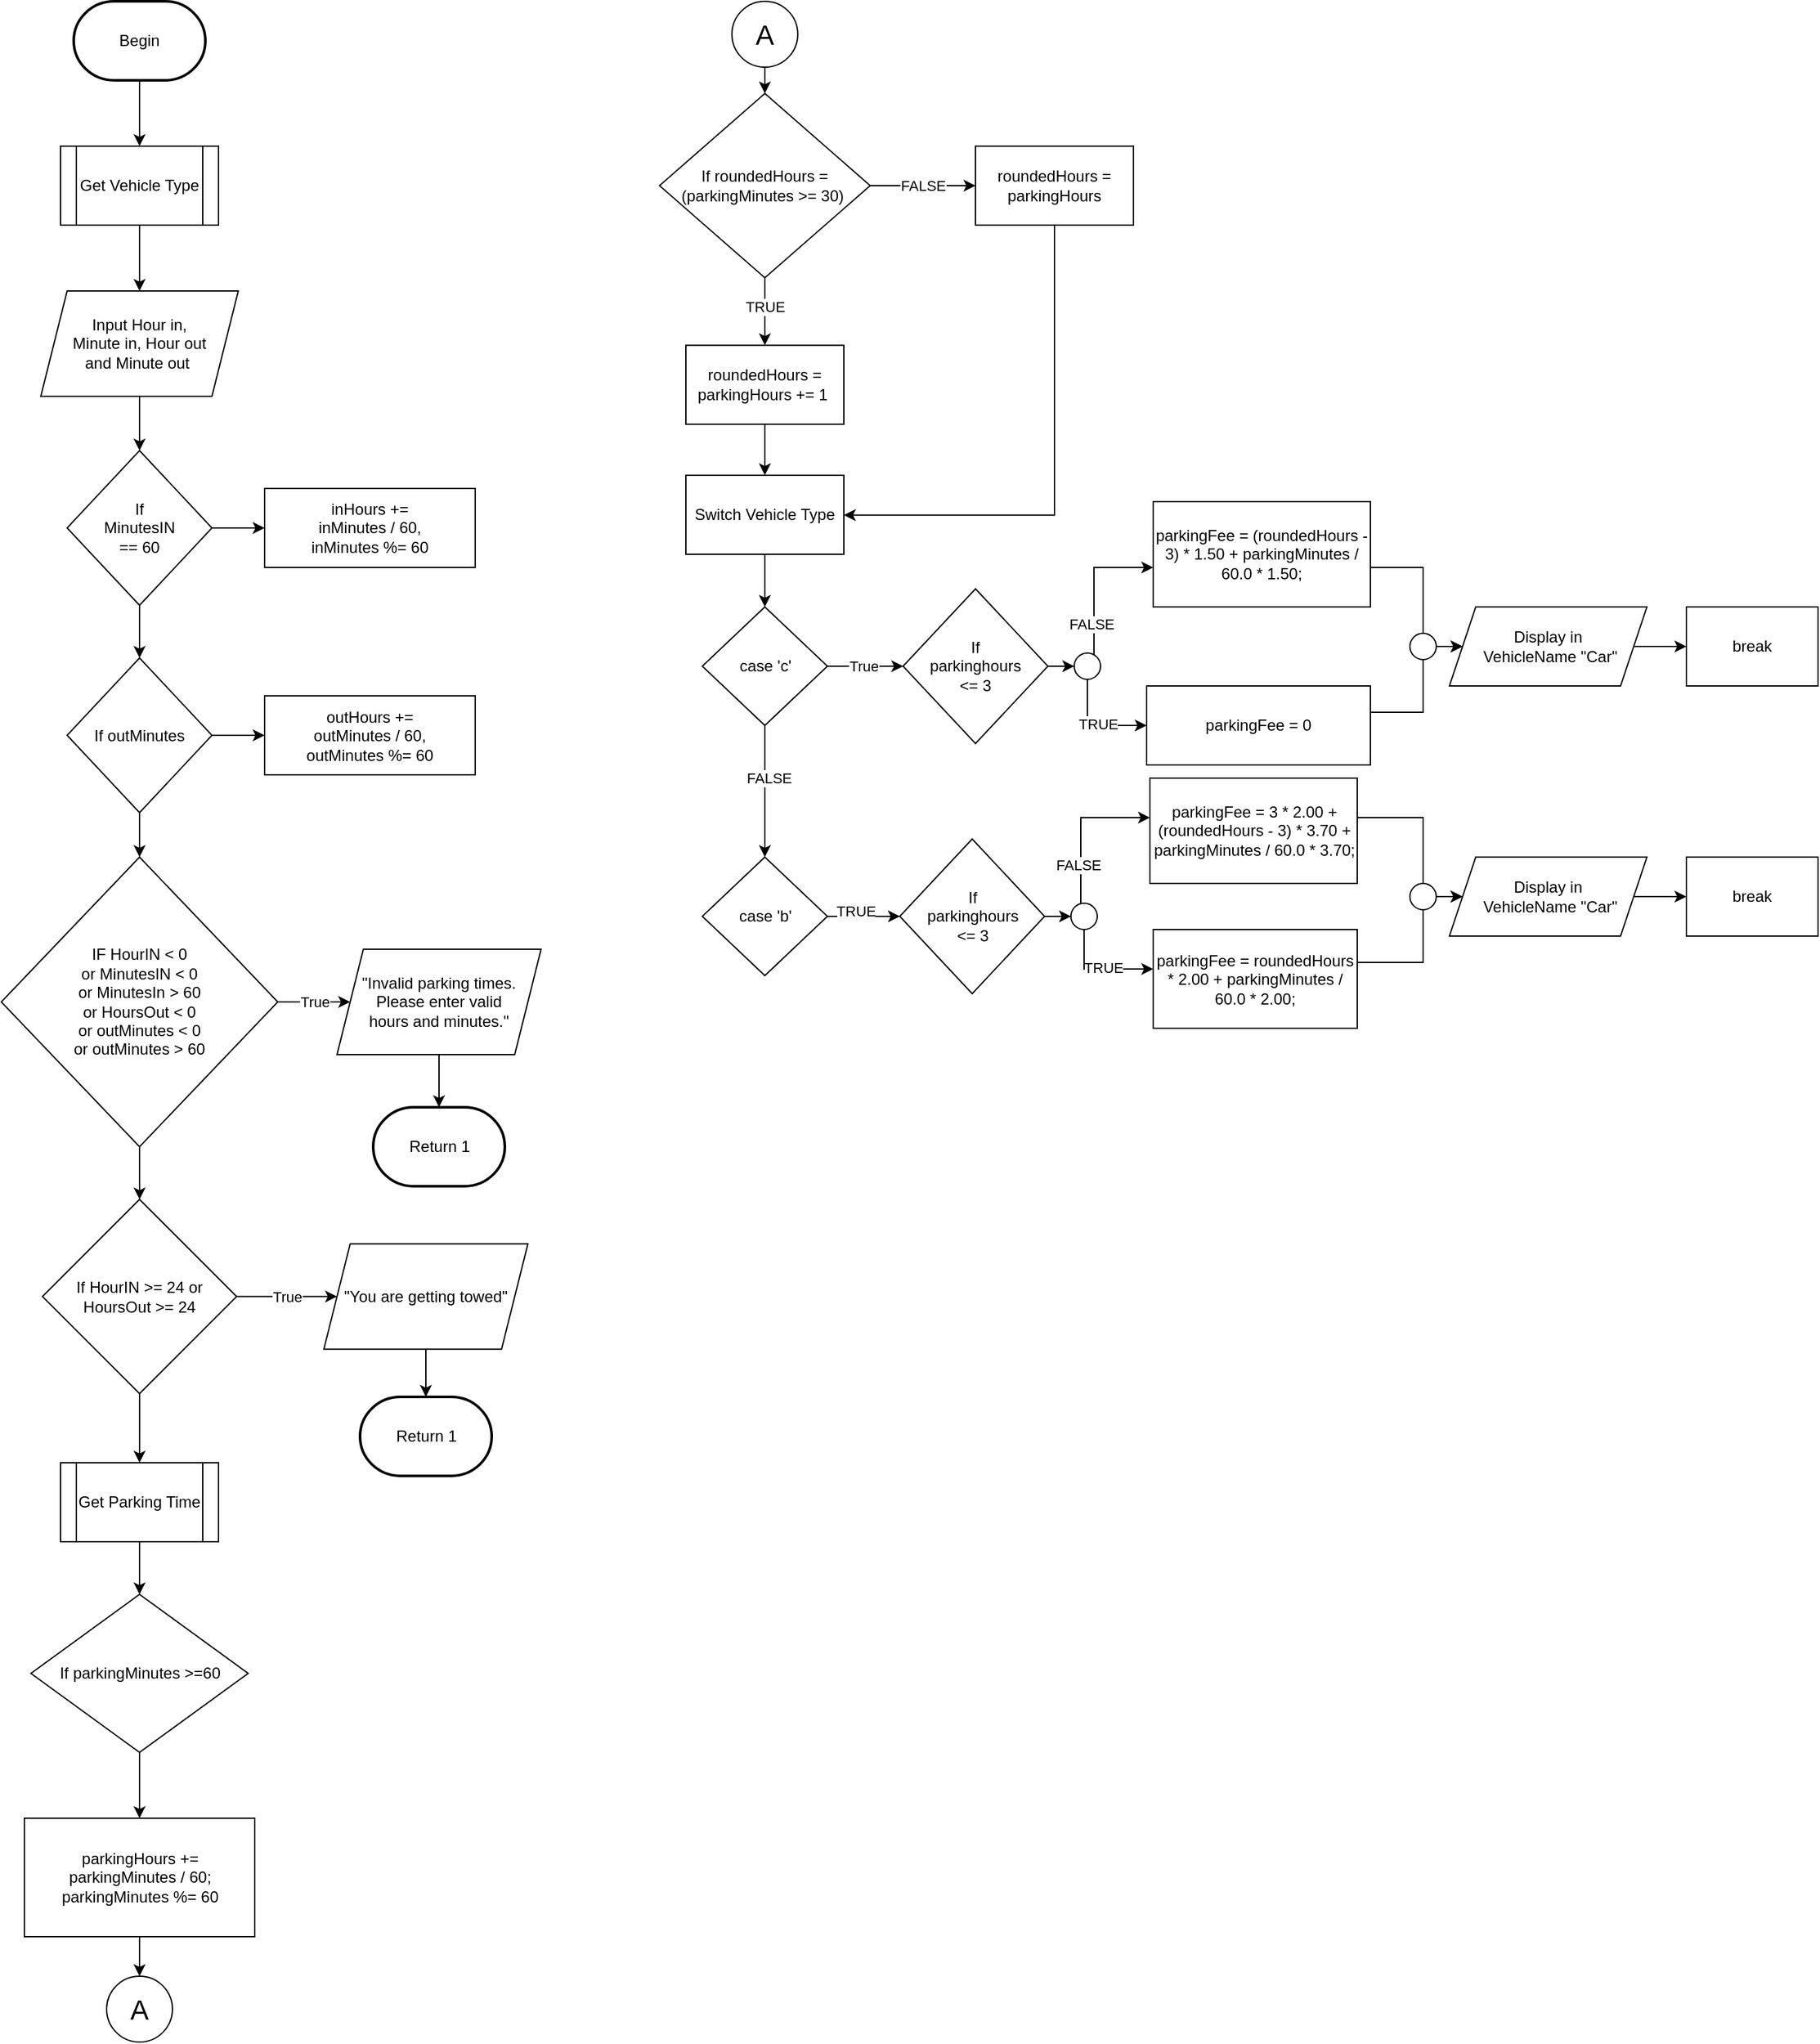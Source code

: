 <mxfile version="22.1.11" type="github">
  <diagram name="Page-1" id="T36eju5By-tqYhYQg0Z2">
    <mxGraphModel dx="1924" dy="1009" grid="1" gridSize="10" guides="1" tooltips="1" connect="1" arrows="1" fold="1" page="1" pageScale="1" pageWidth="850" pageHeight="1100" math="0" shadow="0">
      <root>
        <mxCell id="0" />
        <mxCell id="1" parent="0" />
        <mxCell id="Hg_f1LFbzUgzckaS3RzL-4" value="" style="edgeStyle=orthogonalEdgeStyle;rounded=0;orthogonalLoop=1;jettySize=auto;html=1;" parent="1" source="Hg_f1LFbzUgzckaS3RzL-1" target="Hg_f1LFbzUgzckaS3RzL-3" edge="1">
          <mxGeometry relative="1" as="geometry" />
        </mxCell>
        <mxCell id="Hg_f1LFbzUgzckaS3RzL-1" value="Begin" style="strokeWidth=2;html=1;shape=mxgraph.flowchart.terminator;whiteSpace=wrap;" parent="1" vertex="1">
          <mxGeometry x="165" y="40" width="100" height="60" as="geometry" />
        </mxCell>
        <mxCell id="Hg_f1LFbzUgzckaS3RzL-6" value="" style="edgeStyle=orthogonalEdgeStyle;rounded=0;orthogonalLoop=1;jettySize=auto;html=1;" parent="1" source="Hg_f1LFbzUgzckaS3RzL-3" target="Hg_f1LFbzUgzckaS3RzL-5" edge="1">
          <mxGeometry relative="1" as="geometry" />
        </mxCell>
        <mxCell id="Hg_f1LFbzUgzckaS3RzL-3" value="Get Vehicle Type" style="shape=process;whiteSpace=wrap;html=1;backgroundOutline=1;" parent="1" vertex="1">
          <mxGeometry x="155" y="150" width="120" height="60" as="geometry" />
        </mxCell>
        <mxCell id="Hg_f1LFbzUgzckaS3RzL-8" value="" style="edgeStyle=orthogonalEdgeStyle;rounded=0;orthogonalLoop=1;jettySize=auto;html=1;" parent="1" source="BbHm2kyEShkEgUKEUJJQ-3" target="Hg_f1LFbzUgzckaS3RzL-7" edge="1">
          <mxGeometry relative="1" as="geometry" />
        </mxCell>
        <mxCell id="Hg_f1LFbzUgzckaS3RzL-5" value="Input Hour in, &lt;br&gt;Minute in, Hour out&lt;br&gt;and Minute out&amp;nbsp;" style="shape=parallelogram;perimeter=parallelogramPerimeter;whiteSpace=wrap;html=1;fixedSize=1;" parent="1" vertex="1">
          <mxGeometry x="140" y="260" width="150" height="80" as="geometry" />
        </mxCell>
        <mxCell id="Hg_f1LFbzUgzckaS3RzL-20" value="True" style="edgeStyle=orthogonalEdgeStyle;rounded=0;orthogonalLoop=1;jettySize=auto;html=1;" parent="1" source="Hg_f1LFbzUgzckaS3RzL-7" target="Hg_f1LFbzUgzckaS3RzL-19" edge="1">
          <mxGeometry relative="1" as="geometry" />
        </mxCell>
        <mxCell id="BbHm2kyEShkEgUKEUJJQ-13" value="" style="edgeStyle=orthogonalEdgeStyle;rounded=0;orthogonalLoop=1;jettySize=auto;html=1;" edge="1" parent="1" source="Hg_f1LFbzUgzckaS3RzL-7" target="BbHm2kyEShkEgUKEUJJQ-11">
          <mxGeometry relative="1" as="geometry" />
        </mxCell>
        <mxCell id="Hg_f1LFbzUgzckaS3RzL-7" value="IF HourIN &amp;lt; 0&lt;br&gt;or MinutesIN &amp;lt; 0 &lt;br&gt;or MinutesIn &amp;gt; 60 &lt;br&gt;or HoursOut &amp;lt; 0&lt;br&gt;or outMinutes &amp;lt; 0 &lt;br&gt;or outMinutes &amp;gt; 60" style="rhombus;whiteSpace=wrap;html=1;" parent="1" vertex="1">
          <mxGeometry x="110" y="690" width="210" height="220" as="geometry" />
        </mxCell>
        <mxCell id="Hg_f1LFbzUgzckaS3RzL-17" value="" style="edgeStyle=orthogonalEdgeStyle;rounded=0;orthogonalLoop=1;jettySize=auto;html=1;entryX=0.5;entryY=0;entryDx=0;entryDy=0;" parent="1" source="Hg_f1LFbzUgzckaS3RzL-9" target="Hg_f1LFbzUgzckaS3RzL-12" edge="1">
          <mxGeometry relative="1" as="geometry">
            <mxPoint x="217.5" y="1256.25" as="targetPoint" />
          </mxGeometry>
        </mxCell>
        <mxCell id="Hg_f1LFbzUgzckaS3RzL-9" value="Get Parking Time" style="shape=process;whiteSpace=wrap;html=1;backgroundOutline=1;" parent="1" vertex="1">
          <mxGeometry x="155" y="1150" width="120" height="60" as="geometry" />
        </mxCell>
        <mxCell id="Hg_f1LFbzUgzckaS3RzL-23" value="" style="edgeStyle=orthogonalEdgeStyle;rounded=0;orthogonalLoop=1;jettySize=auto;html=1;entryX=0.5;entryY=0;entryDx=0;entryDy=0;" parent="1" source="Hg_f1LFbzUgzckaS3RzL-12" target="BbHm2kyEShkEgUKEUJJQ-18" edge="1">
          <mxGeometry relative="1" as="geometry">
            <mxPoint x="215" y="1430" as="targetPoint" />
          </mxGeometry>
        </mxCell>
        <mxCell id="Hg_f1LFbzUgzckaS3RzL-12" value="If parkingMinutes &amp;gt;=60" style="rhombus;whiteSpace=wrap;html=1;" parent="1" vertex="1">
          <mxGeometry x="132.5" y="1250" width="165" height="120" as="geometry" />
        </mxCell>
        <mxCell id="Hg_f1LFbzUgzckaS3RzL-30" value="" style="edgeStyle=orthogonalEdgeStyle;rounded=0;orthogonalLoop=1;jettySize=auto;html=1;" parent="1" source="Hg_f1LFbzUgzckaS3RzL-19" target="Hg_f1LFbzUgzckaS3RzL-29" edge="1">
          <mxGeometry relative="1" as="geometry" />
        </mxCell>
        <mxCell id="Hg_f1LFbzUgzckaS3RzL-19" value="&quot;Invalid parking times. &lt;br&gt;Please enter valid &lt;br&gt;hours and minutes.&quot;" style="shape=parallelogram;perimeter=parallelogramPerimeter;whiteSpace=wrap;html=1;fixedSize=1;" parent="1" vertex="1">
          <mxGeometry x="365" y="760" width="155" height="80" as="geometry" />
        </mxCell>
        <mxCell id="Hg_f1LFbzUgzckaS3RzL-24" value="&lt;font style=&quot;font-size: 21px;&quot;&gt;A&lt;/font&gt;" style="ellipse;whiteSpace=wrap;html=1;aspect=fixed;" parent="1" vertex="1">
          <mxGeometry x="190" y="1540" width="50" height="50" as="geometry" />
        </mxCell>
        <mxCell id="Hg_f1LFbzUgzckaS3RzL-29" value="Return 1" style="strokeWidth=2;html=1;shape=mxgraph.flowchart.terminator;whiteSpace=wrap;" parent="1" vertex="1">
          <mxGeometry x="392.5" y="880" width="100" height="60" as="geometry" />
        </mxCell>
        <mxCell id="Hg_f1LFbzUgzckaS3RzL-35" value="" style="edgeStyle=orthogonalEdgeStyle;rounded=0;orthogonalLoop=1;jettySize=auto;html=1;" parent="1" source="Hg_f1LFbzUgzckaS3RzL-31" target="Hg_f1LFbzUgzckaS3RzL-34" edge="1">
          <mxGeometry relative="1" as="geometry" />
        </mxCell>
        <mxCell id="Hg_f1LFbzUgzckaS3RzL-31" value="&lt;font style=&quot;font-size: 21px;&quot;&gt;A&lt;/font&gt;" style="ellipse;whiteSpace=wrap;html=1;aspect=fixed;" parent="1" vertex="1">
          <mxGeometry x="665" y="40" width="50" height="50" as="geometry" />
        </mxCell>
        <mxCell id="Hg_f1LFbzUgzckaS3RzL-38" value="" style="edgeStyle=orthogonalEdgeStyle;rounded=0;orthogonalLoop=1;jettySize=auto;html=1;" parent="1" source="Hg_f1LFbzUgzckaS3RzL-34" target="Hg_f1LFbzUgzckaS3RzL-37" edge="1">
          <mxGeometry relative="1" as="geometry" />
        </mxCell>
        <mxCell id="Hg_f1LFbzUgzckaS3RzL-39" value="TRUE" style="edgeLabel;html=1;align=center;verticalAlign=middle;resizable=0;points=[];" parent="Hg_f1LFbzUgzckaS3RzL-38" vertex="1" connectable="0">
          <mxGeometry x="-0.754" y="1" relative="1" as="geometry">
            <mxPoint x="-1" y="15" as="offset" />
          </mxGeometry>
        </mxCell>
        <mxCell id="BbHm2kyEShkEgUKEUJJQ-21" value="" style="edgeStyle=orthogonalEdgeStyle;rounded=0;orthogonalLoop=1;jettySize=auto;html=1;" edge="1" parent="1" source="Hg_f1LFbzUgzckaS3RzL-34" target="BbHm2kyEShkEgUKEUJJQ-20">
          <mxGeometry relative="1" as="geometry" />
        </mxCell>
        <mxCell id="BbHm2kyEShkEgUKEUJJQ-22" value="FALSE" style="edgeLabel;html=1;align=center;verticalAlign=middle;resizable=0;points=[];" vertex="1" connectable="0" parent="BbHm2kyEShkEgUKEUJJQ-21">
          <mxGeometry x="-0.373" y="-1" relative="1" as="geometry">
            <mxPoint x="15" y="-1" as="offset" />
          </mxGeometry>
        </mxCell>
        <mxCell id="Hg_f1LFbzUgzckaS3RzL-34" value="If roundedHours =&lt;br style=&quot;border-color: var(--border-color);&quot;&gt;(parkingMinutes &amp;gt;= 30)&amp;nbsp;" style="rhombus;whiteSpace=wrap;html=1;" parent="1" vertex="1">
          <mxGeometry x="610" y="110" width="160" height="140" as="geometry" />
        </mxCell>
        <mxCell id="Hg_f1LFbzUgzckaS3RzL-68" value="" style="edgeStyle=orthogonalEdgeStyle;rounded=0;orthogonalLoop=1;jettySize=auto;html=1;" parent="1" source="Hg_f1LFbzUgzckaS3RzL-37" target="Hg_f1LFbzUgzckaS3RzL-43" edge="1">
          <mxGeometry relative="1" as="geometry" />
        </mxCell>
        <mxCell id="Hg_f1LFbzUgzckaS3RzL-37" value="roundedHours = parkingHours += 1&amp;nbsp;" style="rounded=0;whiteSpace=wrap;html=1;" parent="1" vertex="1">
          <mxGeometry x="630" y="301.25" width="120" height="60" as="geometry" />
        </mxCell>
        <mxCell id="Hg_f1LFbzUgzckaS3RzL-46" value="" style="edgeStyle=orthogonalEdgeStyle;rounded=0;orthogonalLoop=1;jettySize=auto;html=1;" parent="1" source="Hg_f1LFbzUgzckaS3RzL-43" target="Hg_f1LFbzUgzckaS3RzL-45" edge="1">
          <mxGeometry relative="1" as="geometry" />
        </mxCell>
        <mxCell id="Hg_f1LFbzUgzckaS3RzL-43" value="Switch Vehicle Type" style="rounded=0;whiteSpace=wrap;html=1;" parent="1" vertex="1">
          <mxGeometry x="630" y="400" width="120" height="60" as="geometry" />
        </mxCell>
        <mxCell id="Hg_f1LFbzUgzckaS3RzL-48" value="" style="edgeStyle=orthogonalEdgeStyle;rounded=0;orthogonalLoop=1;jettySize=auto;html=1;" parent="1" source="Hg_f1LFbzUgzckaS3RzL-45" target="Hg_f1LFbzUgzckaS3RzL-47" edge="1">
          <mxGeometry relative="1" as="geometry" />
        </mxCell>
        <mxCell id="Hg_f1LFbzUgzckaS3RzL-49" value="True" style="edgeLabel;html=1;align=center;verticalAlign=middle;resizable=0;points=[];" parent="Hg_f1LFbzUgzckaS3RzL-48" vertex="1" connectable="0">
          <mxGeometry x="0.303" relative="1" as="geometry">
            <mxPoint x="-10" as="offset" />
          </mxGeometry>
        </mxCell>
        <mxCell id="Hg_f1LFbzUgzckaS3RzL-70" value="" style="edgeStyle=orthogonalEdgeStyle;rounded=0;orthogonalLoop=1;jettySize=auto;html=1;" parent="1" source="Hg_f1LFbzUgzckaS3RzL-45" target="Hg_f1LFbzUgzckaS3RzL-69" edge="1">
          <mxGeometry relative="1" as="geometry" />
        </mxCell>
        <mxCell id="Hg_f1LFbzUgzckaS3RzL-86" value="FALSE" style="edgeLabel;html=1;align=center;verticalAlign=middle;resizable=0;points=[];" parent="Hg_f1LFbzUgzckaS3RzL-70" vertex="1" connectable="0">
          <mxGeometry x="-0.207" y="3" relative="1" as="geometry">
            <mxPoint as="offset" />
          </mxGeometry>
        </mxCell>
        <mxCell id="Hg_f1LFbzUgzckaS3RzL-45" value="case &#39;c&#39;" style="rhombus;whiteSpace=wrap;html=1;" parent="1" vertex="1">
          <mxGeometry x="642.5" y="500" width="95" height="90" as="geometry" />
        </mxCell>
        <mxCell id="Hg_f1LFbzUgzckaS3RzL-52" value="" style="edgeStyle=orthogonalEdgeStyle;rounded=0;orthogonalLoop=1;jettySize=auto;html=1;" parent="1" source="Hg_f1LFbzUgzckaS3RzL-61" target="Hg_f1LFbzUgzckaS3RzL-51" edge="1">
          <mxGeometry relative="1" as="geometry">
            <Array as="points">
              <mxPoint x="935" y="590" />
            </Array>
          </mxGeometry>
        </mxCell>
        <mxCell id="Hg_f1LFbzUgzckaS3RzL-60" value="TRUE" style="edgeLabel;html=1;align=center;verticalAlign=middle;resizable=0;points=[];" parent="Hg_f1LFbzUgzckaS3RzL-52" vertex="1" connectable="0">
          <mxGeometry x="0.067" y="1" relative="1" as="geometry">
            <mxPoint as="offset" />
          </mxGeometry>
        </mxCell>
        <mxCell id="Hg_f1LFbzUgzckaS3RzL-57" value="" style="edgeStyle=orthogonalEdgeStyle;rounded=0;orthogonalLoop=1;jettySize=auto;html=1;" parent="1" source="Hg_f1LFbzUgzckaS3RzL-47" target="Hg_f1LFbzUgzckaS3RzL-56" edge="1">
          <mxGeometry relative="1" as="geometry">
            <Array as="points">
              <mxPoint x="940" y="545" />
              <mxPoint x="940" y="470" />
            </Array>
          </mxGeometry>
        </mxCell>
        <mxCell id="Hg_f1LFbzUgzckaS3RzL-59" value="FALSE" style="edgeLabel;html=1;align=center;verticalAlign=middle;resizable=0;points=[];" parent="Hg_f1LFbzUgzckaS3RzL-57" vertex="1" connectable="0">
          <mxGeometry x="-0.139" y="2" relative="1" as="geometry">
            <mxPoint as="offset" />
          </mxGeometry>
        </mxCell>
        <mxCell id="Hg_f1LFbzUgzckaS3RzL-47" value="If &lt;br&gt;parkinghours &lt;br&gt;&amp;lt;= 3" style="rhombus;whiteSpace=wrap;html=1;" parent="1" vertex="1">
          <mxGeometry x="795" y="486.25" width="110" height="117.5" as="geometry" />
        </mxCell>
        <mxCell id="Hg_f1LFbzUgzckaS3RzL-66" value="" style="edgeStyle=orthogonalEdgeStyle;rounded=0;orthogonalLoop=1;jettySize=auto;html=1;" parent="1" source="Hg_f1LFbzUgzckaS3RzL-51" target="Hg_f1LFbzUgzckaS3RzL-64" edge="1">
          <mxGeometry relative="1" as="geometry">
            <Array as="points">
              <mxPoint x="1190" y="580" />
              <mxPoint x="1190" y="530" />
            </Array>
          </mxGeometry>
        </mxCell>
        <mxCell id="Hg_f1LFbzUgzckaS3RzL-51" value="parkingFee = 0" style="rounded=0;whiteSpace=wrap;html=1;" parent="1" vertex="1">
          <mxGeometry x="980" y="560" width="170" height="60" as="geometry" />
        </mxCell>
        <mxCell id="Hg_f1LFbzUgzckaS3RzL-65" value="" style="edgeStyle=orthogonalEdgeStyle;rounded=0;orthogonalLoop=1;jettySize=auto;html=1;" parent="1" source="Hg_f1LFbzUgzckaS3RzL-56" target="Hg_f1LFbzUgzckaS3RzL-64" edge="1">
          <mxGeometry relative="1" as="geometry">
            <Array as="points">
              <mxPoint x="1190" y="470" />
              <mxPoint x="1190" y="530" />
            </Array>
          </mxGeometry>
        </mxCell>
        <mxCell id="Hg_f1LFbzUgzckaS3RzL-56" value="parkingFee = (roundedHours - 3) * 1.50 + parkingMinutes / 60.0 * 1.50;" style="rounded=0;whiteSpace=wrap;html=1;" parent="1" vertex="1">
          <mxGeometry x="985" y="420" width="165" height="80" as="geometry" />
        </mxCell>
        <mxCell id="Hg_f1LFbzUgzckaS3RzL-62" value="" style="edgeStyle=orthogonalEdgeStyle;rounded=0;orthogonalLoop=1;jettySize=auto;html=1;" parent="1" source="Hg_f1LFbzUgzckaS3RzL-47" target="Hg_f1LFbzUgzckaS3RzL-61" edge="1">
          <mxGeometry relative="1" as="geometry">
            <mxPoint x="905" y="545" as="sourcePoint" />
            <mxPoint x="975" y="610" as="targetPoint" />
          </mxGeometry>
        </mxCell>
        <mxCell id="Hg_f1LFbzUgzckaS3RzL-61" value="" style="ellipse;whiteSpace=wrap;html=1;aspect=fixed;" parent="1" vertex="1">
          <mxGeometry x="925" y="535" width="20" height="20" as="geometry" />
        </mxCell>
        <mxCell id="BbHm2kyEShkEgUKEUJJQ-27" value="" style="edgeStyle=orthogonalEdgeStyle;rounded=0;orthogonalLoop=1;jettySize=auto;html=1;" edge="1" parent="1" source="Hg_f1LFbzUgzckaS3RzL-64" target="BbHm2kyEShkEgUKEUJJQ-26">
          <mxGeometry relative="1" as="geometry" />
        </mxCell>
        <mxCell id="Hg_f1LFbzUgzckaS3RzL-64" value="Display in&lt;br&gt;&amp;nbsp;VehicleName &quot;Car&quot;" style="shape=parallelogram;perimeter=parallelogramPerimeter;whiteSpace=wrap;html=1;fixedSize=1;" parent="1" vertex="1">
          <mxGeometry x="1210" y="500" width="150" height="60" as="geometry" />
        </mxCell>
        <mxCell id="Hg_f1LFbzUgzckaS3RzL-67" value="" style="ellipse;whiteSpace=wrap;html=1;aspect=fixed;" parent="1" vertex="1">
          <mxGeometry x="1180" y="520" width="20" height="20" as="geometry" />
        </mxCell>
        <mxCell id="Hg_f1LFbzUgzckaS3RzL-84" value="" style="edgeStyle=orthogonalEdgeStyle;rounded=0;orthogonalLoop=1;jettySize=auto;html=1;" parent="1" source="Hg_f1LFbzUgzckaS3RzL-69" target="Hg_f1LFbzUgzckaS3RzL-75" edge="1">
          <mxGeometry relative="1" as="geometry" />
        </mxCell>
        <mxCell id="Hg_f1LFbzUgzckaS3RzL-85" value="TRUE" style="edgeLabel;html=1;align=center;verticalAlign=middle;resizable=0;points=[];" parent="Hg_f1LFbzUgzckaS3RzL-84" vertex="1" connectable="0">
          <mxGeometry x="-0.255" y="4" relative="1" as="geometry">
            <mxPoint x="1" as="offset" />
          </mxGeometry>
        </mxCell>
        <mxCell id="Hg_f1LFbzUgzckaS3RzL-69" value="case &#39;b&#39;" style="rhombus;whiteSpace=wrap;html=1;" parent="1" vertex="1">
          <mxGeometry x="642.5" y="690" width="95" height="90" as="geometry" />
        </mxCell>
        <mxCell id="Hg_f1LFbzUgzckaS3RzL-71" value="" style="edgeStyle=orthogonalEdgeStyle;rounded=0;orthogonalLoop=1;jettySize=auto;html=1;" parent="1" source="Hg_f1LFbzUgzckaS3RzL-81" target="Hg_f1LFbzUgzckaS3RzL-77" edge="1">
          <mxGeometry relative="1" as="geometry">
            <Array as="points">
              <mxPoint x="933" y="775" />
            </Array>
          </mxGeometry>
        </mxCell>
        <mxCell id="Hg_f1LFbzUgzckaS3RzL-72" value="TRUE" style="edgeLabel;html=1;align=center;verticalAlign=middle;resizable=0;points=[];" parent="Hg_f1LFbzUgzckaS3RzL-71" vertex="1" connectable="0">
          <mxGeometry x="0.067" y="1" relative="1" as="geometry">
            <mxPoint as="offset" />
          </mxGeometry>
        </mxCell>
        <mxCell id="Hg_f1LFbzUgzckaS3RzL-73" value="" style="edgeStyle=orthogonalEdgeStyle;rounded=0;orthogonalLoop=1;jettySize=auto;html=1;" parent="1" source="Hg_f1LFbzUgzckaS3RzL-75" target="Hg_f1LFbzUgzckaS3RzL-79" edge="1">
          <mxGeometry relative="1" as="geometry">
            <Array as="points">
              <mxPoint x="930" y="735" />
              <mxPoint x="930" y="660" />
            </Array>
          </mxGeometry>
        </mxCell>
        <mxCell id="Hg_f1LFbzUgzckaS3RzL-74" value="FALSE" style="edgeLabel;html=1;align=center;verticalAlign=middle;resizable=0;points=[];" parent="Hg_f1LFbzUgzckaS3RzL-73" vertex="1" connectable="0">
          <mxGeometry x="-0.139" y="2" relative="1" as="geometry">
            <mxPoint as="offset" />
          </mxGeometry>
        </mxCell>
        <mxCell id="Hg_f1LFbzUgzckaS3RzL-75" value="If &lt;br&gt;parkinghours &lt;br&gt;&amp;lt;= 3" style="rhombus;whiteSpace=wrap;html=1;" parent="1" vertex="1">
          <mxGeometry x="792.5" y="676.25" width="110" height="117.5" as="geometry" />
        </mxCell>
        <mxCell id="Hg_f1LFbzUgzckaS3RzL-76" value="" style="edgeStyle=orthogonalEdgeStyle;rounded=0;orthogonalLoop=1;jettySize=auto;html=1;" parent="1" source="Hg_f1LFbzUgzckaS3RzL-77" target="Hg_f1LFbzUgzckaS3RzL-82" edge="1">
          <mxGeometry relative="1" as="geometry">
            <Array as="points">
              <mxPoint x="1190" y="770" />
              <mxPoint x="1190" y="720" />
            </Array>
          </mxGeometry>
        </mxCell>
        <mxCell id="Hg_f1LFbzUgzckaS3RzL-77" value="parkingFee = roundedHours * 2.00 + parkingMinutes / 60.0 * 2.00;" style="rounded=0;whiteSpace=wrap;html=1;" parent="1" vertex="1">
          <mxGeometry x="985" y="745" width="155" height="75" as="geometry" />
        </mxCell>
        <mxCell id="Hg_f1LFbzUgzckaS3RzL-78" value="" style="edgeStyle=orthogonalEdgeStyle;rounded=0;orthogonalLoop=1;jettySize=auto;html=1;" parent="1" source="Hg_f1LFbzUgzckaS3RzL-79" target="Hg_f1LFbzUgzckaS3RzL-82" edge="1">
          <mxGeometry relative="1" as="geometry">
            <Array as="points">
              <mxPoint x="1190" y="660" />
              <mxPoint x="1190" y="720" />
            </Array>
          </mxGeometry>
        </mxCell>
        <mxCell id="Hg_f1LFbzUgzckaS3RzL-79" value="parkingFee = 3 * 2.00 + (roundedHours - 3) * 3.70 + parkingMinutes / 60.0 * 3.70;" style="rounded=0;whiteSpace=wrap;html=1;" parent="1" vertex="1">
          <mxGeometry x="982.5" y="630" width="157.5" height="80" as="geometry" />
        </mxCell>
        <mxCell id="Hg_f1LFbzUgzckaS3RzL-80" value="" style="edgeStyle=orthogonalEdgeStyle;rounded=0;orthogonalLoop=1;jettySize=auto;html=1;" parent="1" source="Hg_f1LFbzUgzckaS3RzL-75" target="Hg_f1LFbzUgzckaS3RzL-81" edge="1">
          <mxGeometry relative="1" as="geometry">
            <mxPoint x="902.5" y="735" as="sourcePoint" />
            <mxPoint x="972.5" y="800" as="targetPoint" />
          </mxGeometry>
        </mxCell>
        <mxCell id="Hg_f1LFbzUgzckaS3RzL-81" value="" style="ellipse;whiteSpace=wrap;html=1;aspect=fixed;" parent="1" vertex="1">
          <mxGeometry x="922.5" y="725" width="20" height="20" as="geometry" />
        </mxCell>
        <mxCell id="BbHm2kyEShkEgUKEUJJQ-29" value="" style="edgeStyle=orthogonalEdgeStyle;rounded=0;orthogonalLoop=1;jettySize=auto;html=1;" edge="1" parent="1" source="Hg_f1LFbzUgzckaS3RzL-82" target="BbHm2kyEShkEgUKEUJJQ-28">
          <mxGeometry relative="1" as="geometry" />
        </mxCell>
        <mxCell id="Hg_f1LFbzUgzckaS3RzL-82" value="Display in&lt;br&gt;&amp;nbsp;VehicleName &quot;Car&quot;" style="shape=parallelogram;perimeter=parallelogramPerimeter;whiteSpace=wrap;html=1;fixedSize=1;" parent="1" vertex="1">
          <mxGeometry x="1210" y="690" width="150" height="60" as="geometry" />
        </mxCell>
        <mxCell id="Hg_f1LFbzUgzckaS3RzL-83" value="" style="ellipse;whiteSpace=wrap;html=1;aspect=fixed;" parent="1" vertex="1">
          <mxGeometry x="1180" y="710" width="20" height="20" as="geometry" />
        </mxCell>
        <mxCell id="BbHm2kyEShkEgUKEUJJQ-2" value="" style="edgeStyle=orthogonalEdgeStyle;rounded=0;orthogonalLoop=1;jettySize=auto;html=1;" edge="1" parent="1" source="Hg_f1LFbzUgzckaS3RzL-5" target="BbHm2kyEShkEgUKEUJJQ-1">
          <mxGeometry relative="1" as="geometry">
            <mxPoint x="215" y="340" as="sourcePoint" />
            <mxPoint x="215" y="890" as="targetPoint" />
          </mxGeometry>
        </mxCell>
        <mxCell id="BbHm2kyEShkEgUKEUJJQ-9" value="" style="edgeStyle=orthogonalEdgeStyle;rounded=0;orthogonalLoop=1;jettySize=auto;html=1;" edge="1" parent="1" source="BbHm2kyEShkEgUKEUJJQ-1" target="BbHm2kyEShkEgUKEUJJQ-6">
          <mxGeometry relative="1" as="geometry" />
        </mxCell>
        <mxCell id="BbHm2kyEShkEgUKEUJJQ-1" value="If &lt;br&gt;MinutesIN&lt;br&gt;== 60" style="rhombus;whiteSpace=wrap;html=1;" vertex="1" parent="1">
          <mxGeometry x="160" y="381.25" width="110" height="117.5" as="geometry" />
        </mxCell>
        <mxCell id="BbHm2kyEShkEgUKEUJJQ-4" value="" style="edgeStyle=orthogonalEdgeStyle;rounded=0;orthogonalLoop=1;jettySize=auto;html=1;" edge="1" parent="1" source="BbHm2kyEShkEgUKEUJJQ-1" target="BbHm2kyEShkEgUKEUJJQ-3">
          <mxGeometry relative="1" as="geometry">
            <mxPoint x="215" y="518" as="sourcePoint" />
            <mxPoint x="215" y="890" as="targetPoint" />
          </mxGeometry>
        </mxCell>
        <mxCell id="BbHm2kyEShkEgUKEUJJQ-8" value="" style="edgeStyle=orthogonalEdgeStyle;rounded=0;orthogonalLoop=1;jettySize=auto;html=1;" edge="1" parent="1" source="BbHm2kyEShkEgUKEUJJQ-3" target="BbHm2kyEShkEgUKEUJJQ-7">
          <mxGeometry relative="1" as="geometry" />
        </mxCell>
        <mxCell id="BbHm2kyEShkEgUKEUJJQ-3" value="If outMinutes" style="rhombus;whiteSpace=wrap;html=1;" vertex="1" parent="1">
          <mxGeometry x="160" y="538.75" width="110" height="117.5" as="geometry" />
        </mxCell>
        <mxCell id="BbHm2kyEShkEgUKEUJJQ-6" value="inHours += &lt;br&gt;inMinutes / 60,&lt;br&gt;inMinutes %= 60" style="rounded=0;whiteSpace=wrap;html=1;" vertex="1" parent="1">
          <mxGeometry x="310" y="410" width="160" height="60" as="geometry" />
        </mxCell>
        <mxCell id="BbHm2kyEShkEgUKEUJJQ-7" value="outHours += &lt;br&gt;outMinutes / 60,&lt;br&gt;outMinutes %= 60" style="rounded=0;whiteSpace=wrap;html=1;" vertex="1" parent="1">
          <mxGeometry x="310" y="567.5" width="160" height="60" as="geometry" />
        </mxCell>
        <mxCell id="BbHm2kyEShkEgUKEUJJQ-12" value="" style="edgeStyle=orthogonalEdgeStyle;rounded=0;orthogonalLoop=1;jettySize=auto;html=1;" edge="1" parent="1" source="BbHm2kyEShkEgUKEUJJQ-11" target="Hg_f1LFbzUgzckaS3RzL-9">
          <mxGeometry relative="1" as="geometry" />
        </mxCell>
        <mxCell id="BbHm2kyEShkEgUKEUJJQ-11" value="If HourIN &amp;gt;= 24 or HoursOut &amp;gt;= 24" style="rhombus;whiteSpace=wrap;html=1;" vertex="1" parent="1">
          <mxGeometry x="141.25" y="950" width="147.5" height="147.5" as="geometry" />
        </mxCell>
        <mxCell id="BbHm2kyEShkEgUKEUJJQ-14" value="True" style="edgeStyle=orthogonalEdgeStyle;rounded=0;orthogonalLoop=1;jettySize=auto;html=1;exitX=1;exitY=0.5;exitDx=0;exitDy=0;" edge="1" parent="1" target="BbHm2kyEShkEgUKEUJJQ-16" source="BbHm2kyEShkEgUKEUJJQ-11">
          <mxGeometry relative="1" as="geometry">
            <mxPoint x="310" y="1020" as="sourcePoint" />
          </mxGeometry>
        </mxCell>
        <mxCell id="BbHm2kyEShkEgUKEUJJQ-15" value="" style="edgeStyle=orthogonalEdgeStyle;rounded=0;orthogonalLoop=1;jettySize=auto;html=1;" edge="1" parent="1" source="BbHm2kyEShkEgUKEUJJQ-16" target="BbHm2kyEShkEgUKEUJJQ-17">
          <mxGeometry relative="1" as="geometry" />
        </mxCell>
        <mxCell id="BbHm2kyEShkEgUKEUJJQ-16" value="&quot;You are getting towed&quot;" style="shape=parallelogram;perimeter=parallelogramPerimeter;whiteSpace=wrap;html=1;fixedSize=1;" vertex="1" parent="1">
          <mxGeometry x="355" y="983.75" width="155" height="80" as="geometry" />
        </mxCell>
        <mxCell id="BbHm2kyEShkEgUKEUJJQ-17" value="Return 1" style="strokeWidth=2;html=1;shape=mxgraph.flowchart.terminator;whiteSpace=wrap;" vertex="1" parent="1">
          <mxGeometry x="382.5" y="1100" width="100" height="60" as="geometry" />
        </mxCell>
        <mxCell id="BbHm2kyEShkEgUKEUJJQ-19" value="" style="edgeStyle=orthogonalEdgeStyle;rounded=0;orthogonalLoop=1;jettySize=auto;html=1;" edge="1" parent="1" source="BbHm2kyEShkEgUKEUJJQ-18" target="Hg_f1LFbzUgzckaS3RzL-24">
          <mxGeometry relative="1" as="geometry" />
        </mxCell>
        <mxCell id="BbHm2kyEShkEgUKEUJJQ-18" value="parkingHours += parkingMinutes / 60; parkingMinutes %= 60" style="rounded=0;whiteSpace=wrap;html=1;" vertex="1" parent="1">
          <mxGeometry x="127.5" y="1420" width="175" height="90" as="geometry" />
        </mxCell>
        <mxCell id="BbHm2kyEShkEgUKEUJJQ-24" value="" style="edgeStyle=orthogonalEdgeStyle;rounded=0;orthogonalLoop=1;jettySize=auto;html=1;" edge="1" parent="1" source="BbHm2kyEShkEgUKEUJJQ-20" target="Hg_f1LFbzUgzckaS3RzL-43">
          <mxGeometry relative="1" as="geometry">
            <Array as="points">
              <mxPoint x="910" y="430.25" />
            </Array>
          </mxGeometry>
        </mxCell>
        <mxCell id="BbHm2kyEShkEgUKEUJJQ-20" value="roundedHours = parkingHours" style="rounded=0;whiteSpace=wrap;html=1;" vertex="1" parent="1">
          <mxGeometry x="850" y="150" width="120" height="60" as="geometry" />
        </mxCell>
        <mxCell id="BbHm2kyEShkEgUKEUJJQ-26" value="break" style="rounded=0;whiteSpace=wrap;html=1;" vertex="1" parent="1">
          <mxGeometry x="1390" y="500" width="100" height="60" as="geometry" />
        </mxCell>
        <mxCell id="BbHm2kyEShkEgUKEUJJQ-28" value="break" style="rounded=0;whiteSpace=wrap;html=1;" vertex="1" parent="1">
          <mxGeometry x="1390" y="690" width="100" height="60" as="geometry" />
        </mxCell>
      </root>
    </mxGraphModel>
  </diagram>
</mxfile>
